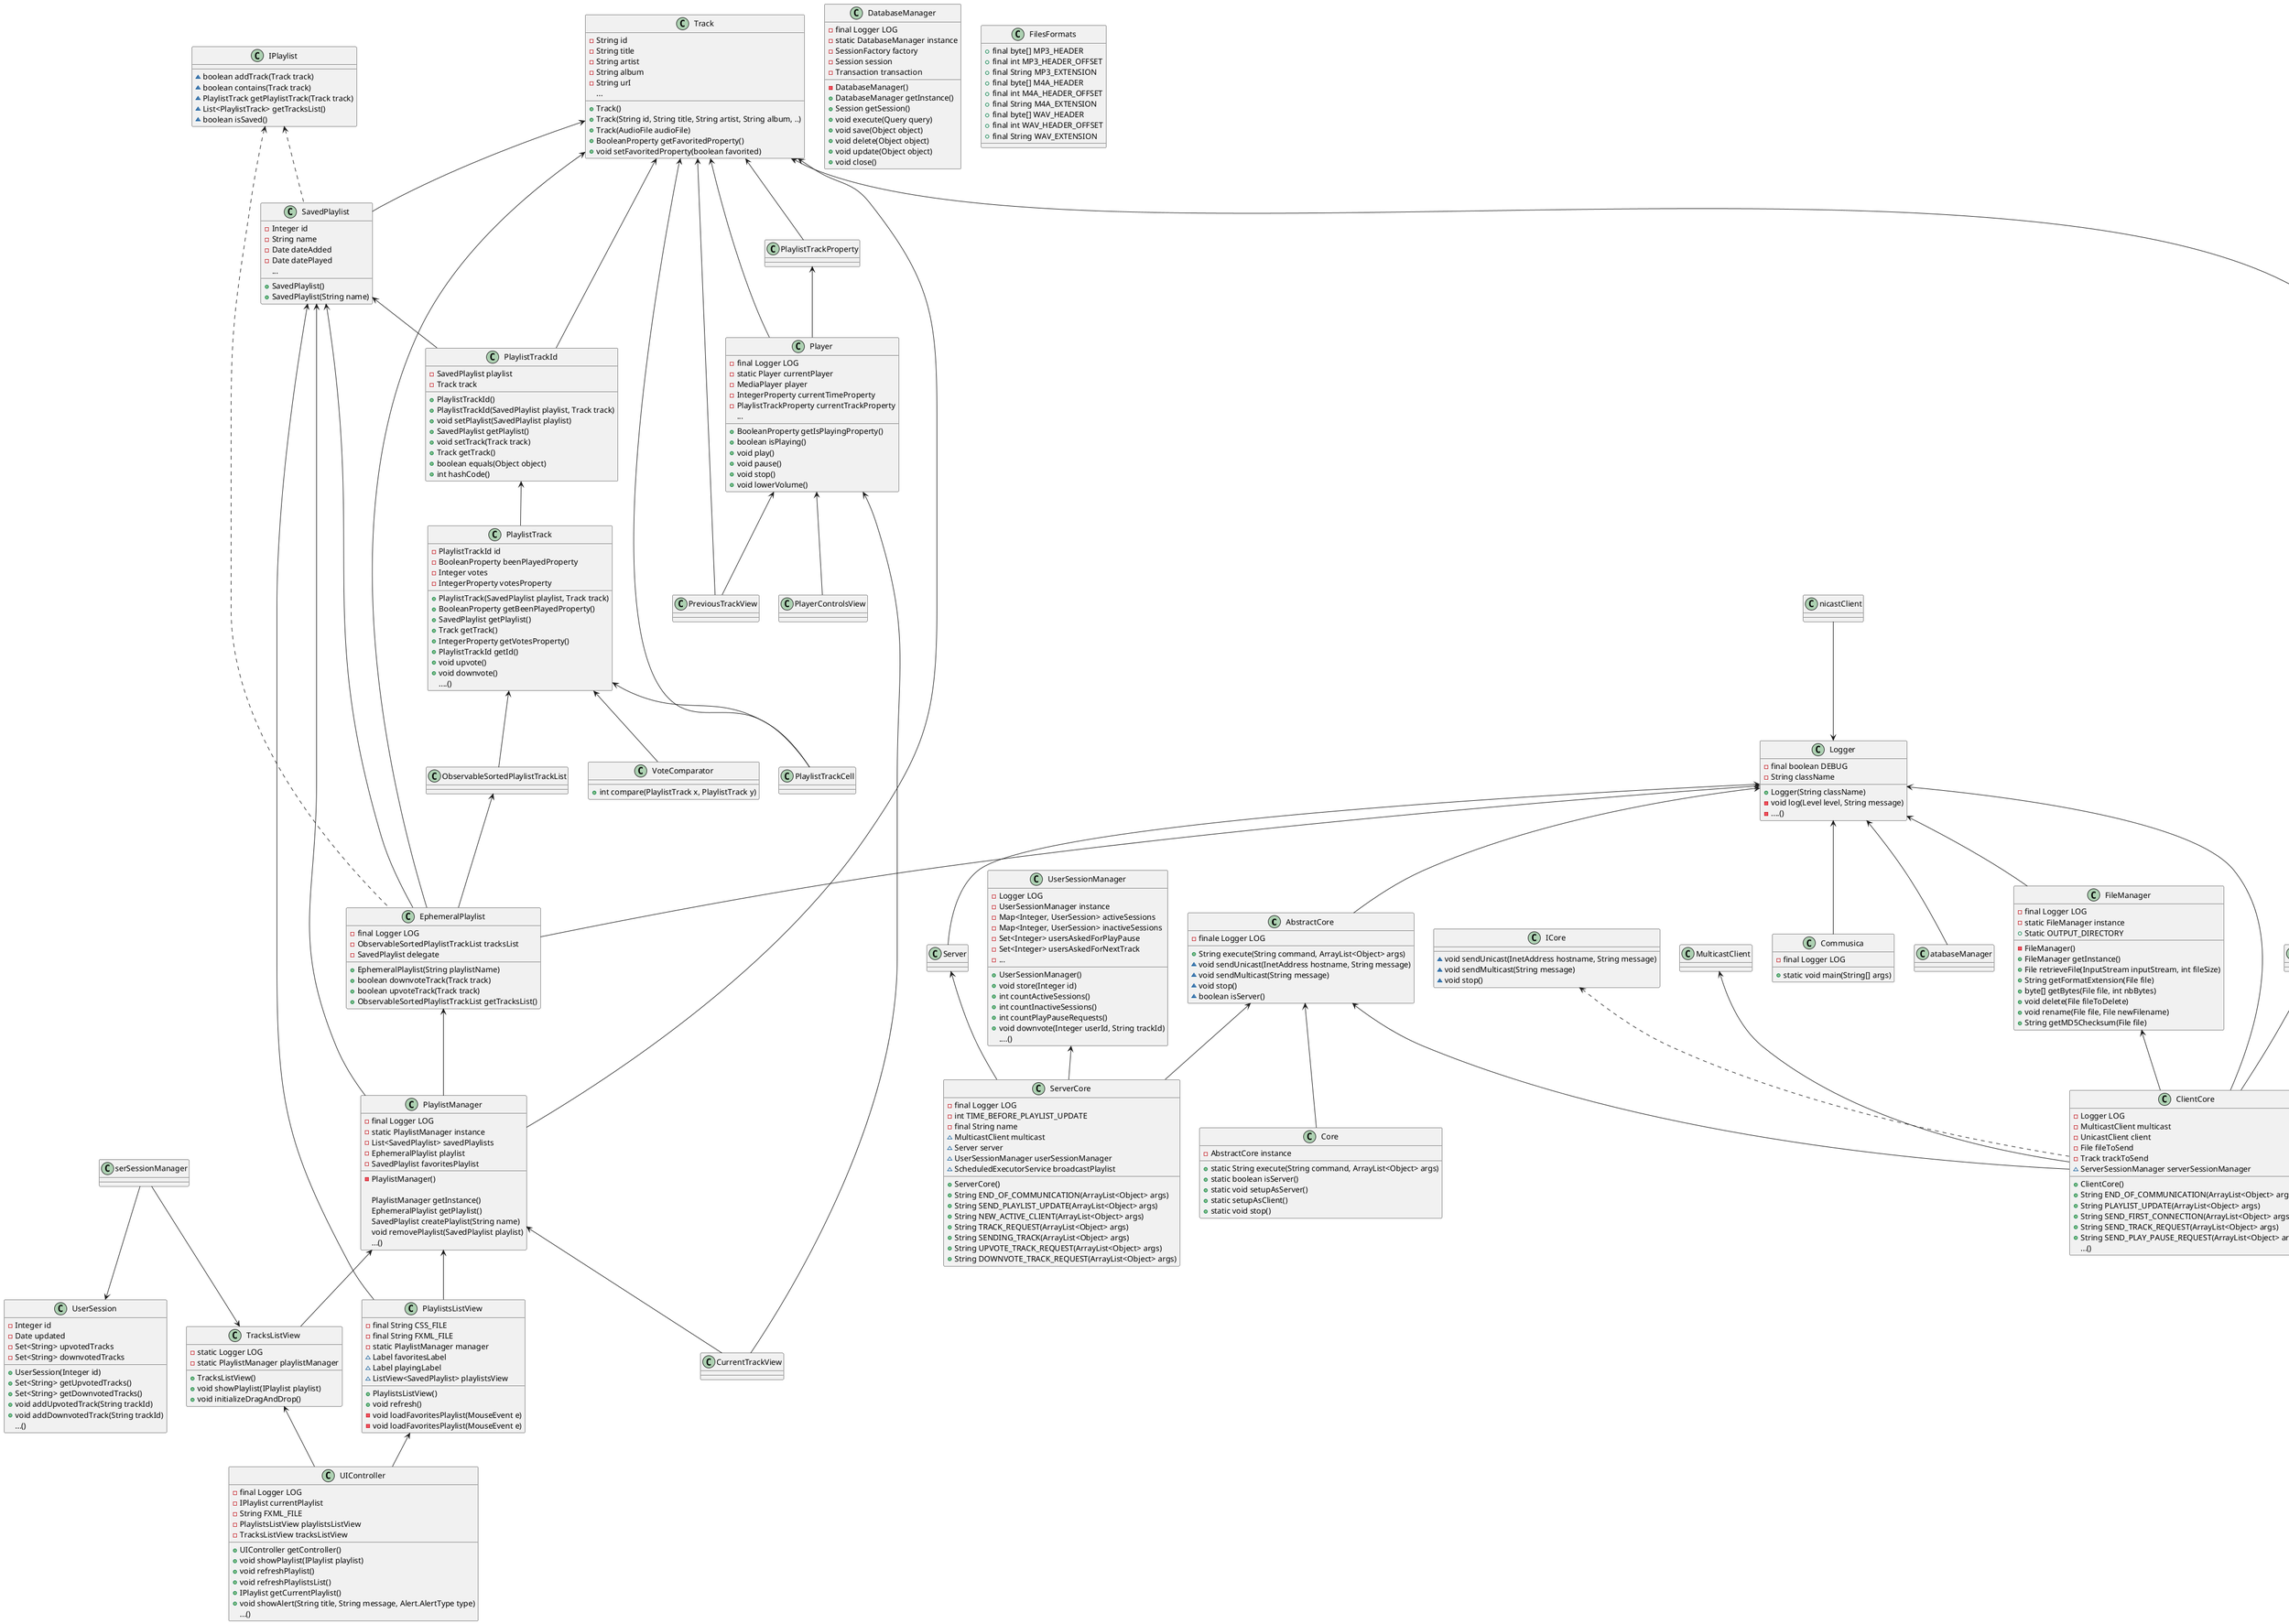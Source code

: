 @startuml


class AbstractCore{
- finale Logger LOG
+String execute(String command, ArrayList<Object> args)
~void sendUnicast(InetAddress hostname, String message)
~void sendMulticast(String message)
~void stop()
~boolean isServer()
}


class ClientCore{
-Logger LOG
-MulticastClient multicast
-UnicastClient client
-File fileToSend
-Track trackToSend
~ServerSessionManager serverSessionManager
+ClientCore()
+String END_OF_COMMUNICATION(ArrayList<Object> args)
+String PLAYLIST_UPDATE(ArrayList<Object> args)
+String SEND_FIRST_CONNECTION(ArrayList<Object> args)
+String SEND_TRACK_REQUEST(ArrayList<Object> args)
+String SEND_PLAY_PAUSE_REQUEST(ArrayList<Object> args)
...()
}

class Core{
- AbstractCore instance



+ static String execute(String command, ArrayList<Object> args)
+static boolean isServer()
+ static void setupAsServer()
+ static setupAsClient()
+ static void stop()
}

class ServerCore{
-final Logger LOG
-int TIME_BEFORE_PLAYLIST_UPDATE
-final String name
~MulticastClient multicast
~Server server
~UserSessionManager userSessionManager
~ScheduledExecutorService broadcastPlaylist
+ ServerCore()
+ String END_OF_COMMUNICATION(ArrayList<Object> args)
+ String SEND_PLAYLIST_UPDATE(ArrayList<Object> args)
+ String NEW_ACTIVE_CLIENT(ArrayList<Object> args)
+ String TRACK_REQUEST(ArrayList<Object> args)
+ String SENDING_TRACK(ArrayList<Object> args)
+ String UPVOTE_TRACK_REQUEST(ArrayList<Object> args)
+String DOWNVOTE_TRACK_REQUEST(ArrayList<Object> args)

}

class ICore{
~ void sendUnicast(InetAddress hostname, String message)
~ void sendMulticast(String message)
~ void stop()
}

class DatabaseManager{
- final Logger LOG
-static DatabaseManager instance
-SessionFactory factory
-Session session
-Transaction transaction
-DatabaseManager()
+DatabaseManager getInstance()
+Session getSession()
+void execute(Query query)
+void save(Object object)
+void delete(Object object)
+void update(Object object)
+void close()
}
class FileManager{
- final Logger LOG
- static FileManager instance
+ Static OUTPUT_DIRECTORY

-FileManager()
+FileManager getInstance()
+File retrieveFile(InputStream inputStream, int fileSize)
+String getFormatExtension(File file)
+byte[] getBytes(File file, int nbBytes)
+void delete(File fileToDelete)
+void rename(File file, File newFilename)
+String getMD5Checksum(File file)
}

class FilesFormats{

+final byte[] MP3_HEADER
+final int MP3_HEADER_OFFSET
+final String MP3_EXTENSION
+final byte[] M4A_HEADER
+final int M4A_HEADER_OFFSET
+final String M4A_EXTENSION
+ final byte[] WAV_HEADER
+final int WAV_HEADER_OFFSET
+final String WAV_EXTENSION

}
class EphemeralPlaylist{
-final Logger LOG
-ObservableSortedPlaylistTrackList tracksList
-SavedPlaylist delegate

+EphemeralPlaylist(String playlistName)
+boolean downvoteTrack(Track track)
+boolean upvoteTrack(Track track)
+ObservableSortedPlaylistTrackList getTracksList()

}

class SavedPlaylist{
-Integer id
-String name
-Date dateAdded
-Date datePlayed
...
+SavedPlaylist()
+SavedPlaylist(String name)
}

class Track{
-String id
-String title
-String artist
-String album
-String urI
...

+Track()
+Track(String id, String title, String artist, String album, ..)
+Track(AudioFile audioFile)
+BooleanProperty getFavoritedProperty()
+void setFavoritedProperty(boolean favorited)


}

class IPlaylist{
~boolean addTrack(Track track)
~boolean contains(Track track)
~PlaylistTrack getPlaylistTrack(Track track)
~ List<PlaylistTrack> getTracksList()
~boolean isSaved()
}

class Player{
-final Logger LOG
-static Player currentPlayer
-MediaPlayer player
-IntegerProperty currentTimeProperty
-PlaylistTrackProperty currentTrackProperty
...

+BooleanProperty getIsPlayingProperty()
+boolean isPlaying()
+void play()
+void pause()
+void stop()
+void lowerVolume()

}
class PlaylistTrackId{
- SavedPlaylist playlist
- Track track
+ PlaylistTrackId()
+ PlaylistTrackId(SavedPlaylist playlist, Track track)
+ void setPlaylist(SavedPlaylist playlist)
+ SavedPlaylist getPlaylist()
+ void setTrack(Track track)
+ Track getTrack()
+boolean equals(Object object)
+int hashCode()

}

class PlaylistTrack{
- PlaylistTrackId id
- BooleanProperty beenPlayedProperty
- Integer votes
- IntegerProperty votesProperty
+PlaylistTrack(SavedPlaylist playlist, Track track)
+BooleanProperty getBeenPlayedProperty()
+SavedPlaylist getPlaylist()
+Track getTrack()
+IntegerProperty getVotesProperty()
+PlaylistTrackId getId()
+ void upvote()
+ void downvote()
....()



}

class VoteComparator{
+ int compare(PlaylistTrack x, PlaylistTrack y)

}

class PlaylistManager{
- final Logger LOG
-static PlaylistManager instance
-List<SavedPlaylist> savedPlaylists
-EphemeralPlaylist playlist
-SavedPlaylist favoritesPlaylist
-PlaylistManager()

PlaylistManager getInstance()
EphemeralPlaylist getPlaylist()
SavedPlaylist createPlaylist(String name)
void removePlaylist(SavedPlaylist playlist)
...()
}
class ISession{
+ Integer getId()
+ void update()
+ Date getLastUpdate()

}

class ISessionManager{
void stop()
}

class ServerSession{
-Integer id
-InetAddress serverIp
-String serverName
-Date updated
+ServerSession(Integer id, InetAddress serverIp, String serverName)
+void update()
+Date getLastUpdate()
...()
}

class ServerSessionManager{
- Logger LOG
- ObservableMap<Integer, ServerSession> availableServers
-ScheduledExecutorService scheduledExecutorService
-ServerSessionManager instance

- ServerSessionManager()
+ ServerSessionManager getInstance()
+void store(Integer id, InetAddress serverIp, String serverName)
+ObservableMap<Integer, ServerSession> getAvailableServers()
+void serverChooser(Map<Integer, ServerSession> serverList)
+void deleteObsoleteSessions()
+void stop()
}

class UserSessionManager{
- Logger LOG
- UserSessionManager instance
- Map<Integer, UserSession> activeSessions
- Map<Integer, UserSession> inactiveSessions
-Set<Integer> usersAskedForPlayPause
-Set<Integer> usersAskedForNextTrack
-...
+ UserSessionManager()
+ void store(Integer id)
+ int countActiveSessions()
+ int countInactiveSessions()
+ int countPlayPauseRequests()
+ void downvote(Integer userId, String trackId)
....()
}
 class UserSession {
- Integer id
- Date updated
- Set<String> upvotedTracks
- Set<String> downvotedTracks
+ UserSession(Integer id)
+ Set<String> getUpvotedTracks()
+ Set<String> getDownvotedTracks()
+ void addUpvotedTrack(String trackId)
+ void addDownvotedTrack(String trackId)
...()
 }

 class PlaylistsListView{
 -final String CSS_FILE
 -final String FXML_FILE
 -static PlaylistManager manager
 ~Label favoritesLabel
 ~Label playingLabel
 ~ListView<SavedPlaylist> playlistsView
 + PlaylistsListView()
 +void refresh()
 -void loadFavoritesPlaylist(MouseEvent e)
 -void loadFavoritesPlaylist(MouseEvent e)
 }


 class UIController{
 -final Logger LOG
 -IPlaylist currentPlaylist
 -String FXML_FILE
 -PlaylistsListView playlistsListView
 -TracksListView tracksListView
 +UIController getController()
 +void showPlaylist(IPlaylist playlist)
 +void refreshPlaylist()
 +void refreshPlaylistsList()
 +IPlaylist getCurrentPlaylist()
 +void showAlert(String title, String message, Alert.AlertType type)
 ...()
 }

 class TracksListView{
 - static Logger LOG
 - static PlaylistManager playlistManager


 + TracksListView()
 +void showPlaylist(IPlaylist playlist)
 +void initializeDragAndDrop()
 }

 class Commusica{
 -final Logger LOG
+static void main(String[] args)
 }
 class Logger{
 -final boolean DEBUG
 -String className
 + Logger(String className)
 - void log(Level level, String message)
 -....()
 }

Logger <-- Commusica
AbstractCore <-- Core
AbstractCore <-- ServerCore
AbstractCore <--ClientCore
Logger<--AbstractCore
Logger<--FileManager

EphemeralPlaylist<--PlaylistManager
ObservableSortedPlaylistTrackList <--EphemeralPlaylist
Logger <--EphemeralPlaylist
Track <--EphemeralPlaylist
SavedPlaylist<-- EphemeralPlaylist
IPlaylist <.. EphemeralPlaylist

SavedPlaylist<--PlaylistManager
SavedPlaylist<--PlaylistsListView
SavedPlaylist<--PlaylistTrackId
IPlaylist <..SavedPlaylist


MulticastClient<--ClientCore
      ICore  <..ClientCore
      Track  <--ClientCore
      Logger <--ClientCore
      ServerSessionManager <--ClientCore
      FileManager        <--ClientCore
      UnicastClient        <--ClientCore

Track <--SavedPlaylist
Track <--PlaylistManager
Track <--Player
Track <--PlaylistTrackCell
Track <--PreviousTrackView
Track <--PlaylistTrackProperty
Track <--PlaylistTrackId

Server<--ServerCore
Logger<--Server

  Logger<--UnicastClient

  ServerSession<--SettingsView
  ServerSession<--ServerSessionManager
  ISession<..ServerSession

  ISessionManager<--ServerSessionManager

  PlaylistManager<--TracksListView
  PlaylistManager<--CurrentTrackView
  PlaylistManager<--PlaylistsListView

UserSession<--UserSessionManager
ISession<..UserSession

PlaylistTrack<--PlaylistTrackCell
PlaylistTrack<--ObservableSortedPlaylistTrackList
PlaylistTrack<--VoteComparator
PlaylistTrackId<--PlaylistTrack

UserSessionManager<--ServerCore
TracksListView<--UserSessionManager
Player<--PlayerControlsView
Player<--CurrentTrackView
Player<--PreviousTrackView
PlaylistTrackProperty<--Player
TracksListView <-- UIController
PlaylistsListView <-- UIController

Logger<--DatabaseManager


@enduml
